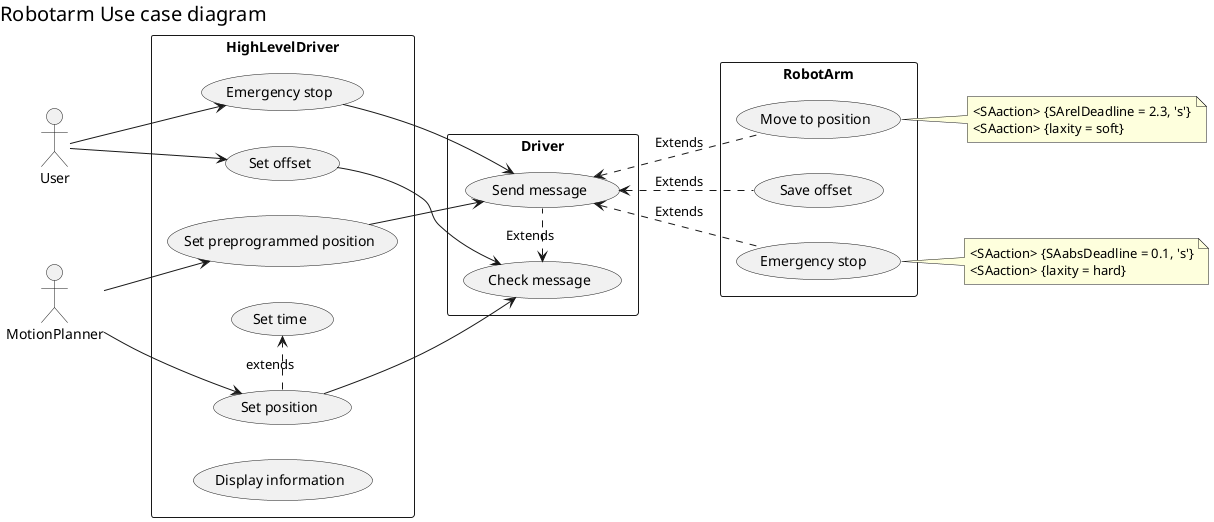 @startuml useCaseDiagram
left header
<font size=20 color=black>Robotarm Use case diagram </font>
endheader
left to right direction

Actor User
Actor MotionPlanner

rectangle Driver{
    (Check message) <. (Send message) : Extends
}

rectangle HighLevelDriver{
    (Set position) .> (Set time) : extends
    (Set preprogrammed position)
    (Emergency stop)
    (Set offset)
    (Display information)
}

rectangle RobotArm{
    (Move to position)
    (Save offset)
    (Emergency stop )
}

User --> (Set offset)
User --> (Emergency stop)
MotionPlanner --> (Set preprogrammed position)
MotionPlanner --> (Set position)


(Emergency stop) --> (Send message)
(Set position) --> (Check message)
(Set preprogrammed position) --> (Send message)
(Set offset) --> (Check message)

(Send message) <.. (Move to position) : Extends
(Send message) <.. (Save offset) : Extends
(Send message) <.. (Emergency stop ) : Extends
note right of (Move to position){
    <SAaction> {SArelDeadline = 2.3, 's'}
    <SAaction> {laxity = soft}
}

note right of (Emergency stop ){
    <SAaction> {SAabsDeadline = 0.1, 's'}
    <SAaction> {laxity = hard}
}
@enduml